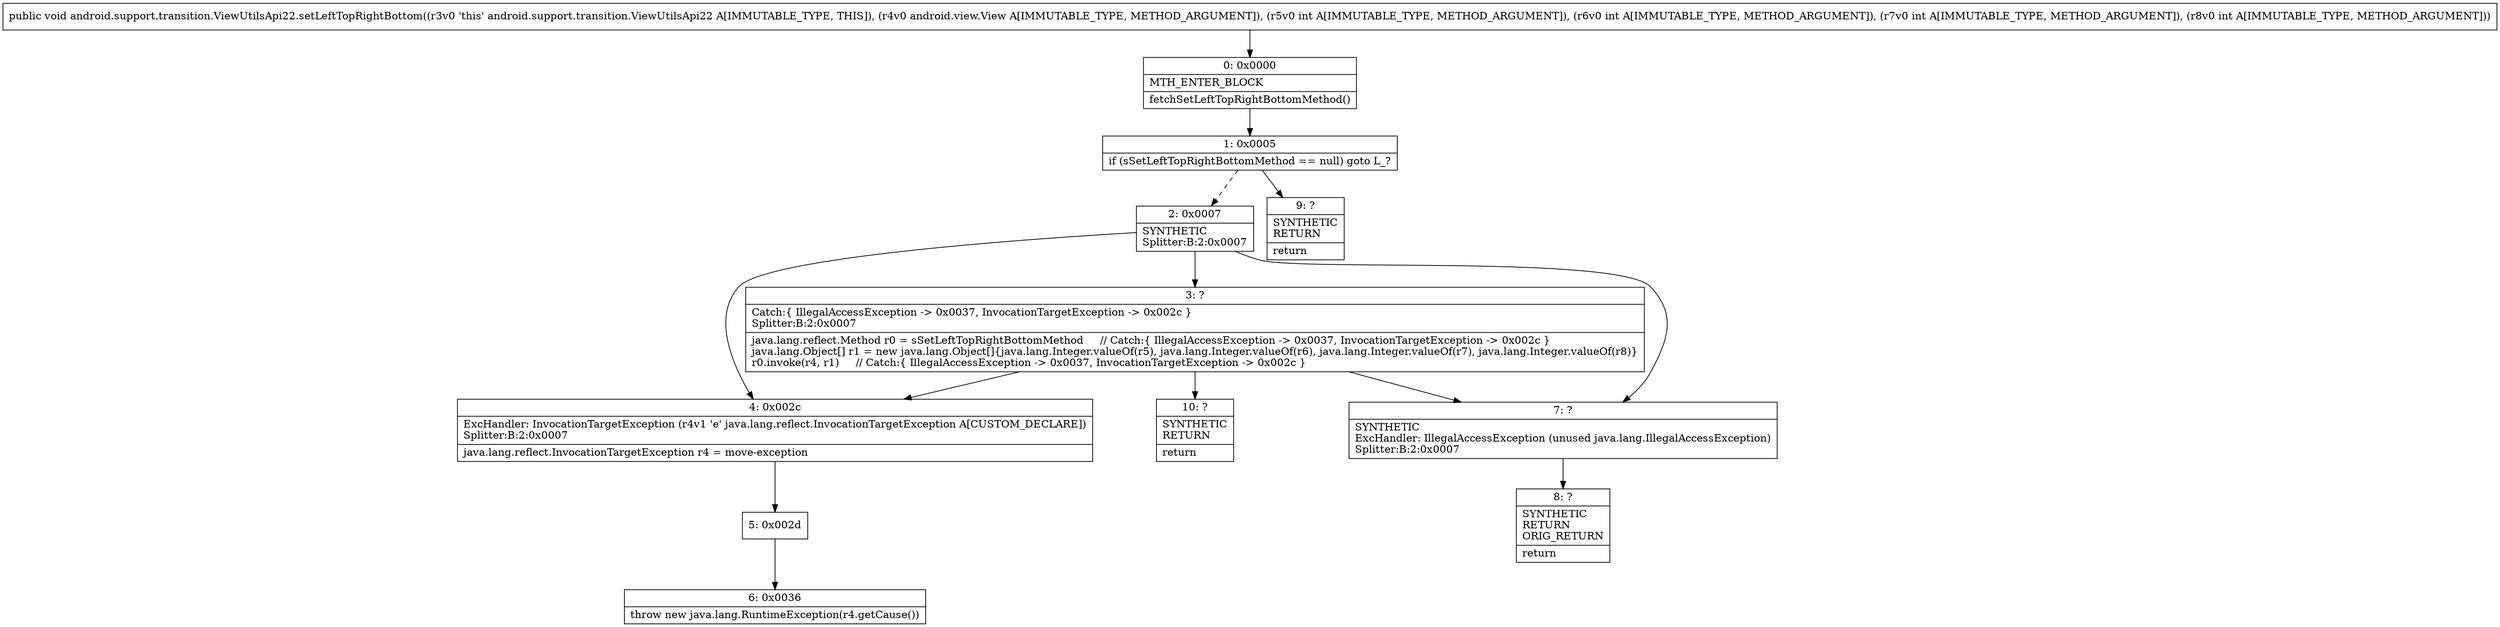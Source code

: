 digraph "CFG forandroid.support.transition.ViewUtilsApi22.setLeftTopRightBottom(Landroid\/view\/View;IIII)V" {
Node_0 [shape=record,label="{0\:\ 0x0000|MTH_ENTER_BLOCK\l|fetchSetLeftTopRightBottomMethod()\l}"];
Node_1 [shape=record,label="{1\:\ 0x0005|if (sSetLeftTopRightBottomMethod == null) goto L_?\l}"];
Node_2 [shape=record,label="{2\:\ 0x0007|SYNTHETIC\lSplitter:B:2:0x0007\l}"];
Node_3 [shape=record,label="{3\:\ ?|Catch:\{ IllegalAccessException \-\> 0x0037, InvocationTargetException \-\> 0x002c \}\lSplitter:B:2:0x0007\l|java.lang.reflect.Method r0 = sSetLeftTopRightBottomMethod     \/\/ Catch:\{ IllegalAccessException \-\> 0x0037, InvocationTargetException \-\> 0x002c \}\ljava.lang.Object[] r1 = new java.lang.Object[]\{java.lang.Integer.valueOf(r5), java.lang.Integer.valueOf(r6), java.lang.Integer.valueOf(r7), java.lang.Integer.valueOf(r8)\}\lr0.invoke(r4, r1)     \/\/ Catch:\{ IllegalAccessException \-\> 0x0037, InvocationTargetException \-\> 0x002c \}\l}"];
Node_4 [shape=record,label="{4\:\ 0x002c|ExcHandler: InvocationTargetException (r4v1 'e' java.lang.reflect.InvocationTargetException A[CUSTOM_DECLARE])\lSplitter:B:2:0x0007\l|java.lang.reflect.InvocationTargetException r4 = move\-exception\l}"];
Node_5 [shape=record,label="{5\:\ 0x002d}"];
Node_6 [shape=record,label="{6\:\ 0x0036|throw new java.lang.RuntimeException(r4.getCause())\l}"];
Node_7 [shape=record,label="{7\:\ ?|SYNTHETIC\lExcHandler: IllegalAccessException (unused java.lang.IllegalAccessException)\lSplitter:B:2:0x0007\l}"];
Node_8 [shape=record,label="{8\:\ ?|SYNTHETIC\lRETURN\lORIG_RETURN\l|return\l}"];
Node_9 [shape=record,label="{9\:\ ?|SYNTHETIC\lRETURN\l|return\l}"];
Node_10 [shape=record,label="{10\:\ ?|SYNTHETIC\lRETURN\l|return\l}"];
MethodNode[shape=record,label="{public void android.support.transition.ViewUtilsApi22.setLeftTopRightBottom((r3v0 'this' android.support.transition.ViewUtilsApi22 A[IMMUTABLE_TYPE, THIS]), (r4v0 android.view.View A[IMMUTABLE_TYPE, METHOD_ARGUMENT]), (r5v0 int A[IMMUTABLE_TYPE, METHOD_ARGUMENT]), (r6v0 int A[IMMUTABLE_TYPE, METHOD_ARGUMENT]), (r7v0 int A[IMMUTABLE_TYPE, METHOD_ARGUMENT]), (r8v0 int A[IMMUTABLE_TYPE, METHOD_ARGUMENT])) }"];
MethodNode -> Node_0;
Node_0 -> Node_1;
Node_1 -> Node_2[style=dashed];
Node_1 -> Node_9;
Node_2 -> Node_3;
Node_2 -> Node_7;
Node_2 -> Node_4;
Node_3 -> Node_7;
Node_3 -> Node_4;
Node_3 -> Node_10;
Node_4 -> Node_5;
Node_5 -> Node_6;
Node_7 -> Node_8;
}

